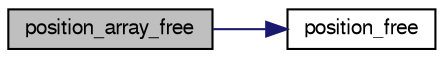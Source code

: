 digraph "position_array_free"
{
 // LATEX_PDF_SIZE
  bgcolor="transparent";
  edge [fontname="FreeSans",fontsize="10",labelfontname="FreeSans",labelfontsize="10"];
  node [fontname="FreeSans",fontsize="10",shape=record];
  rankdir="LR";
  Node1 [label="position_array_free",height=0.2,width=0.4,color="black", fillcolor="grey75", style="filled", fontcolor="black",tooltip="Free resources used by a position array."];
  Node1 -> Node2 [color="midnightblue",fontsize="10",style="solid",fontname="FreeSans"];
  Node2 [label="position_free",height=0.2,width=0.4,color="black",URL="$book_8c.html#afe76ed1891952cff94868af23806d294",tooltip="Free resources used by a position."];
}
